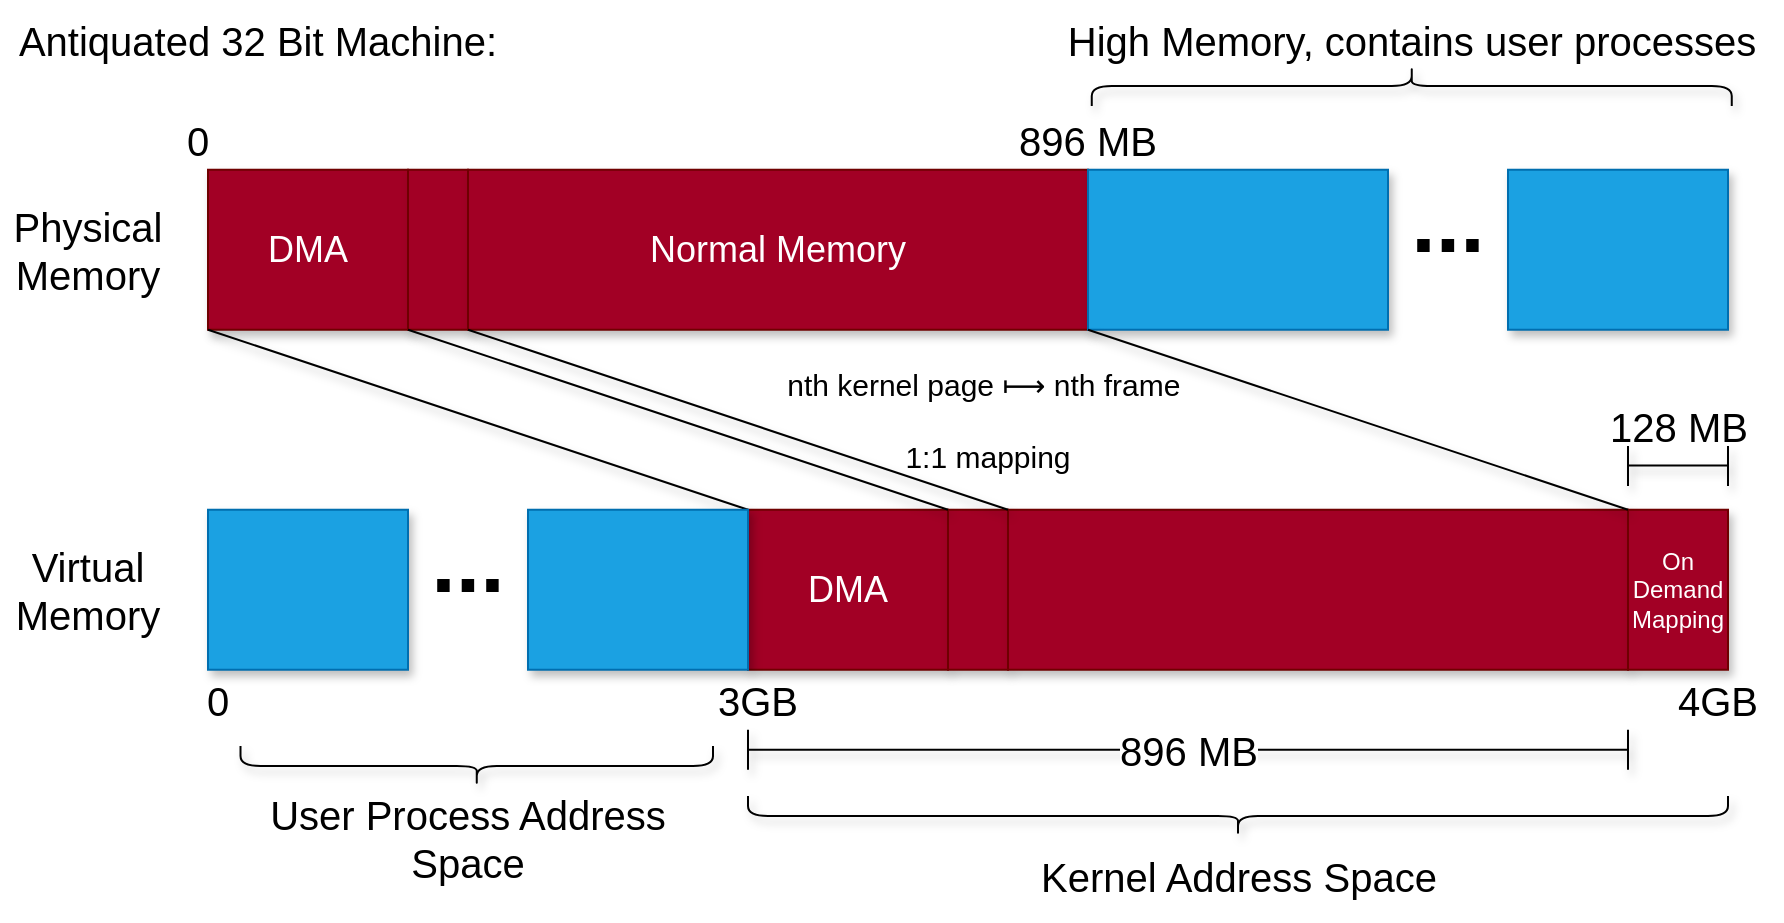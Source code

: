 <mxfile>
    <diagram id="PT42FjA6LvFZ_7Tnrnf3" name="Page-1">
        <mxGraphModel dx="1160" dy="1729" grid="1" gridSize="10" guides="1" tooltips="1" connect="1" arrows="1" fold="1" page="1" pageScale="1" pageWidth="850" pageHeight="1100" math="0" shadow="0">
            <root>
                <mxCell id="0"/>
                <mxCell id="1" parent="0"/>
                <mxCell id="2" value="DMA" style="rounded=0;whiteSpace=wrap;html=1;fillColor=#a20025;strokeColor=#6F0000;fontColor=#ffffff;shadow=1;fontSize=18;" vertex="1" parent="1">
                    <mxGeometry x="110" y="91.87" width="100" height="80" as="geometry"/>
                </mxCell>
                <mxCell id="3" value="" style="rounded=0;whiteSpace=wrap;html=1;fillColor=#a20025;strokeColor=#6F0000;fontColor=#ffffff;shadow=1;" vertex="1" parent="1">
                    <mxGeometry x="210" y="91.87" width="30" height="80" as="geometry"/>
                </mxCell>
                <mxCell id="4" value="Normal Memory" style="rounded=0;whiteSpace=wrap;html=1;fillColor=#a20025;strokeColor=#6F0000;fontColor=#ffffff;shadow=1;fontSize=18;" vertex="1" parent="1">
                    <mxGeometry x="240" y="91.87" width="310" height="80" as="geometry"/>
                </mxCell>
                <mxCell id="5" value="" style="rounded=0;whiteSpace=wrap;html=1;fillColor=#1ba1e2;strokeColor=#006EAF;fontColor=#ffffff;shadow=1;" vertex="1" parent="1">
                    <mxGeometry x="550" y="91.87" width="150" height="80" as="geometry"/>
                </mxCell>
                <mxCell id="6" value="DMA" style="rounded=0;whiteSpace=wrap;html=1;fillColor=#a20025;strokeColor=#6F0000;fontColor=#ffffff;shadow=1;fontSize=18;" vertex="1" parent="1">
                    <mxGeometry x="380" y="261.87" width="100" height="80" as="geometry"/>
                </mxCell>
                <mxCell id="7" value="" style="rounded=0;whiteSpace=wrap;html=1;fillColor=#a20025;strokeColor=#6F0000;fontColor=#ffffff;shadow=1;" vertex="1" parent="1">
                    <mxGeometry x="480" y="261.87" width="30" height="80" as="geometry"/>
                </mxCell>
                <mxCell id="8" value="" style="rounded=0;whiteSpace=wrap;html=1;fillColor=#a20025;strokeColor=#6F0000;fontColor=#ffffff;shadow=1;" vertex="1" parent="1">
                    <mxGeometry x="510" y="261.87" width="310" height="80" as="geometry"/>
                </mxCell>
                <mxCell id="10" value="On&lt;br&gt;Demand&lt;br&gt;Mapping" style="rounded=0;whiteSpace=wrap;html=1;fillColor=#a20025;strokeColor=#6F0000;fontColor=#ffffff;shadow=1;" vertex="1" parent="1">
                    <mxGeometry x="820" y="261.87" width="50" height="80" as="geometry"/>
                </mxCell>
                <mxCell id="11" value="" style="endArrow=none;html=1;entryX=1;entryY=1;entryDx=0;entryDy=0;exitX=1;exitY=0;exitDx=0;exitDy=0;shadow=1;" edge="1" parent="1" source="8" target="4">
                    <mxGeometry width="50" height="50" relative="1" as="geometry">
                        <mxPoint x="420" y="571.87" as="sourcePoint"/>
                        <mxPoint x="470" y="521.87" as="targetPoint"/>
                    </mxGeometry>
                </mxCell>
                <mxCell id="12" value="" style="endArrow=none;html=1;entryX=0;entryY=1;entryDx=0;entryDy=0;exitX=0;exitY=0;exitDx=0;exitDy=0;shadow=1;" edge="1" parent="1" source="8" target="4">
                    <mxGeometry width="50" height="50" relative="1" as="geometry">
                        <mxPoint x="830" y="271.87" as="sourcePoint"/>
                        <mxPoint x="560" y="181.87" as="targetPoint"/>
                    </mxGeometry>
                </mxCell>
                <mxCell id="13" value="" style="endArrow=none;html=1;exitX=0;exitY=0;exitDx=0;exitDy=0;entryX=0;entryY=1;entryDx=0;entryDy=0;shadow=1;" edge="1" parent="1" source="7" target="3">
                    <mxGeometry width="50" height="50" relative="1" as="geometry">
                        <mxPoint x="520.0" y="271.87" as="sourcePoint"/>
                        <mxPoint x="220" y="231.87" as="targetPoint"/>
                    </mxGeometry>
                </mxCell>
                <mxCell id="14" value="" style="endArrow=none;html=1;exitX=0;exitY=0;exitDx=0;exitDy=0;entryX=0;entryY=1;entryDx=0;entryDy=0;shadow=1;" edge="1" parent="1" source="6" target="2">
                    <mxGeometry width="50" height="50" relative="1" as="geometry">
                        <mxPoint x="490" y="271.87" as="sourcePoint"/>
                        <mxPoint x="220" y="181.87" as="targetPoint"/>
                    </mxGeometry>
                </mxCell>
                <mxCell id="15" value="" style="shape=curlyBracket;whiteSpace=wrap;html=1;rounded=1;flipH=1;rotation=90;shadow=1;" vertex="1" parent="1">
                    <mxGeometry x="615" y="169.99" width="20" height="490" as="geometry"/>
                </mxCell>
                <mxCell id="16" value="" style="rounded=0;whiteSpace=wrap;html=1;fillColor=#1ba1e2;strokeColor=#006EAF;fontColor=#ffffff;shadow=1;" vertex="1" parent="1">
                    <mxGeometry x="760" y="91.87" width="110" height="80" as="geometry"/>
                </mxCell>
                <mxCell id="17" value="..." style="text;html=1;strokeColor=none;fillColor=none;align=center;verticalAlign=bottom;whiteSpace=wrap;rounded=0;fontSize=44;fontStyle=1;shadow=1;" vertex="1" parent="1">
                    <mxGeometry x="710" y="126.87" width="40" height="20" as="geometry"/>
                </mxCell>
                <mxCell id="19" value="" style="rounded=0;whiteSpace=wrap;html=1;fillColor=#1ba1e2;strokeColor=#006EAF;fontColor=#ffffff;shadow=1;" vertex="1" parent="1">
                    <mxGeometry x="110" y="261.87" width="100" height="80" as="geometry"/>
                </mxCell>
                <mxCell id="20" value="" style="rounded=0;whiteSpace=wrap;html=1;fillColor=#1ba1e2;strokeColor=#006EAF;fontColor=#ffffff;shadow=1;" vertex="1" parent="1">
                    <mxGeometry x="270" y="261.87" width="110" height="80" as="geometry"/>
                </mxCell>
                <mxCell id="21" value="..." style="text;html=1;strokeColor=none;fillColor=none;align=center;verticalAlign=bottom;whiteSpace=wrap;rounded=0;fontSize=44;fontStyle=1;shadow=1;" vertex="1" parent="1">
                    <mxGeometry x="220" y="296.87" width="40" height="20" as="geometry"/>
                </mxCell>
                <mxCell id="23" value="nth kernel page&amp;nbsp;⟼ nth frame&amp;nbsp;&lt;br&gt;&lt;br&gt;1:1 mapping" style="text;html=1;strokeColor=none;fillColor=none;align=center;verticalAlign=middle;whiteSpace=wrap;rounded=0;fontSize=15;shadow=1;" vertex="1" parent="1">
                    <mxGeometry x="385" y="191.87" width="230" height="50" as="geometry"/>
                </mxCell>
                <mxCell id="24" value="Physical&lt;br style=&quot;font-size: 20px;&quot;&gt;Memory" style="text;html=1;strokeColor=none;fillColor=none;align=center;verticalAlign=middle;whiteSpace=wrap;rounded=0;fontSize=20;shadow=1;" vertex="1" parent="1">
                    <mxGeometry x="10" y="116.87" width="80" height="30" as="geometry"/>
                </mxCell>
                <mxCell id="25" value="Virtual&lt;br&gt;Memory" style="text;html=1;strokeColor=none;fillColor=none;align=center;verticalAlign=middle;whiteSpace=wrap;rounded=0;fontSize=20;shadow=1;" vertex="1" parent="1">
                    <mxGeometry x="10" y="286.87" width="80" height="30" as="geometry"/>
                </mxCell>
                <mxCell id="26" value="" style="shape=curlyBracket;whiteSpace=wrap;html=1;rounded=1;flipH=1;rotation=90;shadow=1;" vertex="1" parent="1">
                    <mxGeometry x="234.38" y="271.87" width="20" height="236.25" as="geometry"/>
                </mxCell>
                <mxCell id="27" value="User Process Address Space" style="text;html=1;strokeColor=none;fillColor=none;align=center;verticalAlign=middle;whiteSpace=wrap;rounded=0;fontSize=20;shadow=1;" vertex="1" parent="1">
                    <mxGeometry x="140" y="399.99" width="200" height="51.88" as="geometry"/>
                </mxCell>
                <mxCell id="28" value="Kernel Address Space" style="text;html=1;strokeColor=none;fillColor=none;align=center;verticalAlign=middle;whiteSpace=wrap;rounded=0;fontSize=20;shadow=1;" vertex="1" parent="1">
                    <mxGeometry x="517.5" y="429.99" width="215" height="30" as="geometry"/>
                </mxCell>
                <mxCell id="34" value="" style="group;shadow=1;" vertex="1" connectable="0" parent="1">
                    <mxGeometry x="380" y="371.87" width="440" height="20" as="geometry"/>
                </mxCell>
                <mxCell id="30" value="896 MB" style="endArrow=none;html=1;fontSize=20;shadow=1;" edge="1" parent="34">
                    <mxGeometry width="50" height="50" relative="1" as="geometry">
                        <mxPoint y="10" as="sourcePoint"/>
                        <mxPoint x="440" y="10" as="targetPoint"/>
                    </mxGeometry>
                </mxCell>
                <mxCell id="31" value="" style="endArrow=none;html=1;fontSize=20;shadow=1;" edge="1" parent="34">
                    <mxGeometry width="50" height="50" relative="1" as="geometry">
                        <mxPoint y="20" as="sourcePoint"/>
                        <mxPoint as="targetPoint"/>
                    </mxGeometry>
                </mxCell>
                <mxCell id="32" value="" style="endArrow=none;html=1;fontSize=20;shadow=1;" edge="1" parent="34">
                    <mxGeometry width="50" height="50" relative="1" as="geometry">
                        <mxPoint x="440" y="20" as="sourcePoint"/>
                        <mxPoint x="440" as="targetPoint"/>
                    </mxGeometry>
                </mxCell>
                <mxCell id="35" value="0" style="text;html=1;strokeColor=none;fillColor=none;align=center;verticalAlign=middle;whiteSpace=wrap;rounded=0;fontSize=20;shadow=1;" vertex="1" parent="1">
                    <mxGeometry x="100" y="341.87" width="30" height="30" as="geometry"/>
                </mxCell>
                <mxCell id="36" value="3GB" style="text;html=1;strokeColor=none;fillColor=none;align=center;verticalAlign=middle;whiteSpace=wrap;rounded=0;fontSize=20;shadow=1;" vertex="1" parent="1">
                    <mxGeometry x="370" y="341.87" width="30" height="30" as="geometry"/>
                </mxCell>
                <mxCell id="37" value="4GB" style="text;html=1;strokeColor=none;fillColor=none;align=center;verticalAlign=middle;whiteSpace=wrap;rounded=0;fontSize=20;shadow=1;" vertex="1" parent="1">
                    <mxGeometry x="850" y="341.87" width="30" height="30" as="geometry"/>
                </mxCell>
                <mxCell id="38" value="0" style="text;html=1;strokeColor=none;fillColor=none;align=center;verticalAlign=middle;whiteSpace=wrap;rounded=0;fontSize=20;shadow=1;" vertex="1" parent="1">
                    <mxGeometry x="90" y="61.87" width="30" height="30" as="geometry"/>
                </mxCell>
                <mxCell id="39" value="896 MB" style="text;html=1;strokeColor=none;fillColor=none;align=center;verticalAlign=middle;whiteSpace=wrap;rounded=0;fontSize=20;shadow=1;" vertex="1" parent="1">
                    <mxGeometry x="510" y="61.87" width="80" height="30" as="geometry"/>
                </mxCell>
                <mxCell id="40" value="" style="shape=curlyBracket;whiteSpace=wrap;html=1;rounded=1;flipH=1;rotation=-90;shadow=1;" vertex="1" parent="1">
                    <mxGeometry x="701.88" y="-110" width="20" height="320" as="geometry"/>
                </mxCell>
                <mxCell id="41" value="High Memory, contains user processes" style="text;html=1;strokeColor=none;fillColor=none;align=center;verticalAlign=middle;whiteSpace=wrap;rounded=0;fontSize=20;shadow=1;" vertex="1" parent="1">
                    <mxGeometry x="532.82" y="11.87" width="358.12" height="30" as="geometry"/>
                </mxCell>
                <mxCell id="42" value="Antiquated 32 Bit Machine:" style="text;html=1;strokeColor=none;fillColor=none;align=center;verticalAlign=middle;whiteSpace=wrap;rounded=0;fontSize=20;shadow=1;" vertex="1" parent="1">
                    <mxGeometry x="10" y="11.87" width="250" height="30" as="geometry"/>
                </mxCell>
                <mxCell id="43" value="" style="group;shadow=1;" vertex="1" connectable="0" parent="1">
                    <mxGeometry x="820" y="230" width="50" height="20" as="geometry"/>
                </mxCell>
                <mxCell id="44" value="128 MB" style="endArrow=none;html=1;fontSize=20;shadow=1;" edge="1" parent="43">
                    <mxGeometry y="20" width="50" height="50" relative="1" as="geometry">
                        <mxPoint y="9.8" as="sourcePoint"/>
                        <mxPoint x="50" y="9.8" as="targetPoint"/>
                        <mxPoint as="offset"/>
                    </mxGeometry>
                </mxCell>
                <mxCell id="45" value="" style="endArrow=none;html=1;fontSize=20;shadow=1;" edge="1" parent="43">
                    <mxGeometry width="50" height="50" relative="1" as="geometry">
                        <mxPoint y="20" as="sourcePoint"/>
                        <mxPoint as="targetPoint"/>
                    </mxGeometry>
                </mxCell>
                <mxCell id="46" value="" style="endArrow=none;html=1;fontSize=20;shadow=1;" edge="1" parent="43">
                    <mxGeometry width="50" height="50" relative="1" as="geometry">
                        <mxPoint x="50" y="20" as="sourcePoint"/>
                        <mxPoint x="50" as="targetPoint"/>
                    </mxGeometry>
                </mxCell>
            </root>
        </mxGraphModel>
    </diagram>
</mxfile>